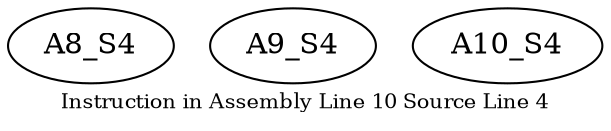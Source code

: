 digraph{
	node [ ]
	edge [ ]
	A8_S4 [ ]
	A9_S4 [ ]
	A10_S4 [ ]
	label = "Instruction in Assembly Line 10 Source Line 4"
	fontsize = "10"
}